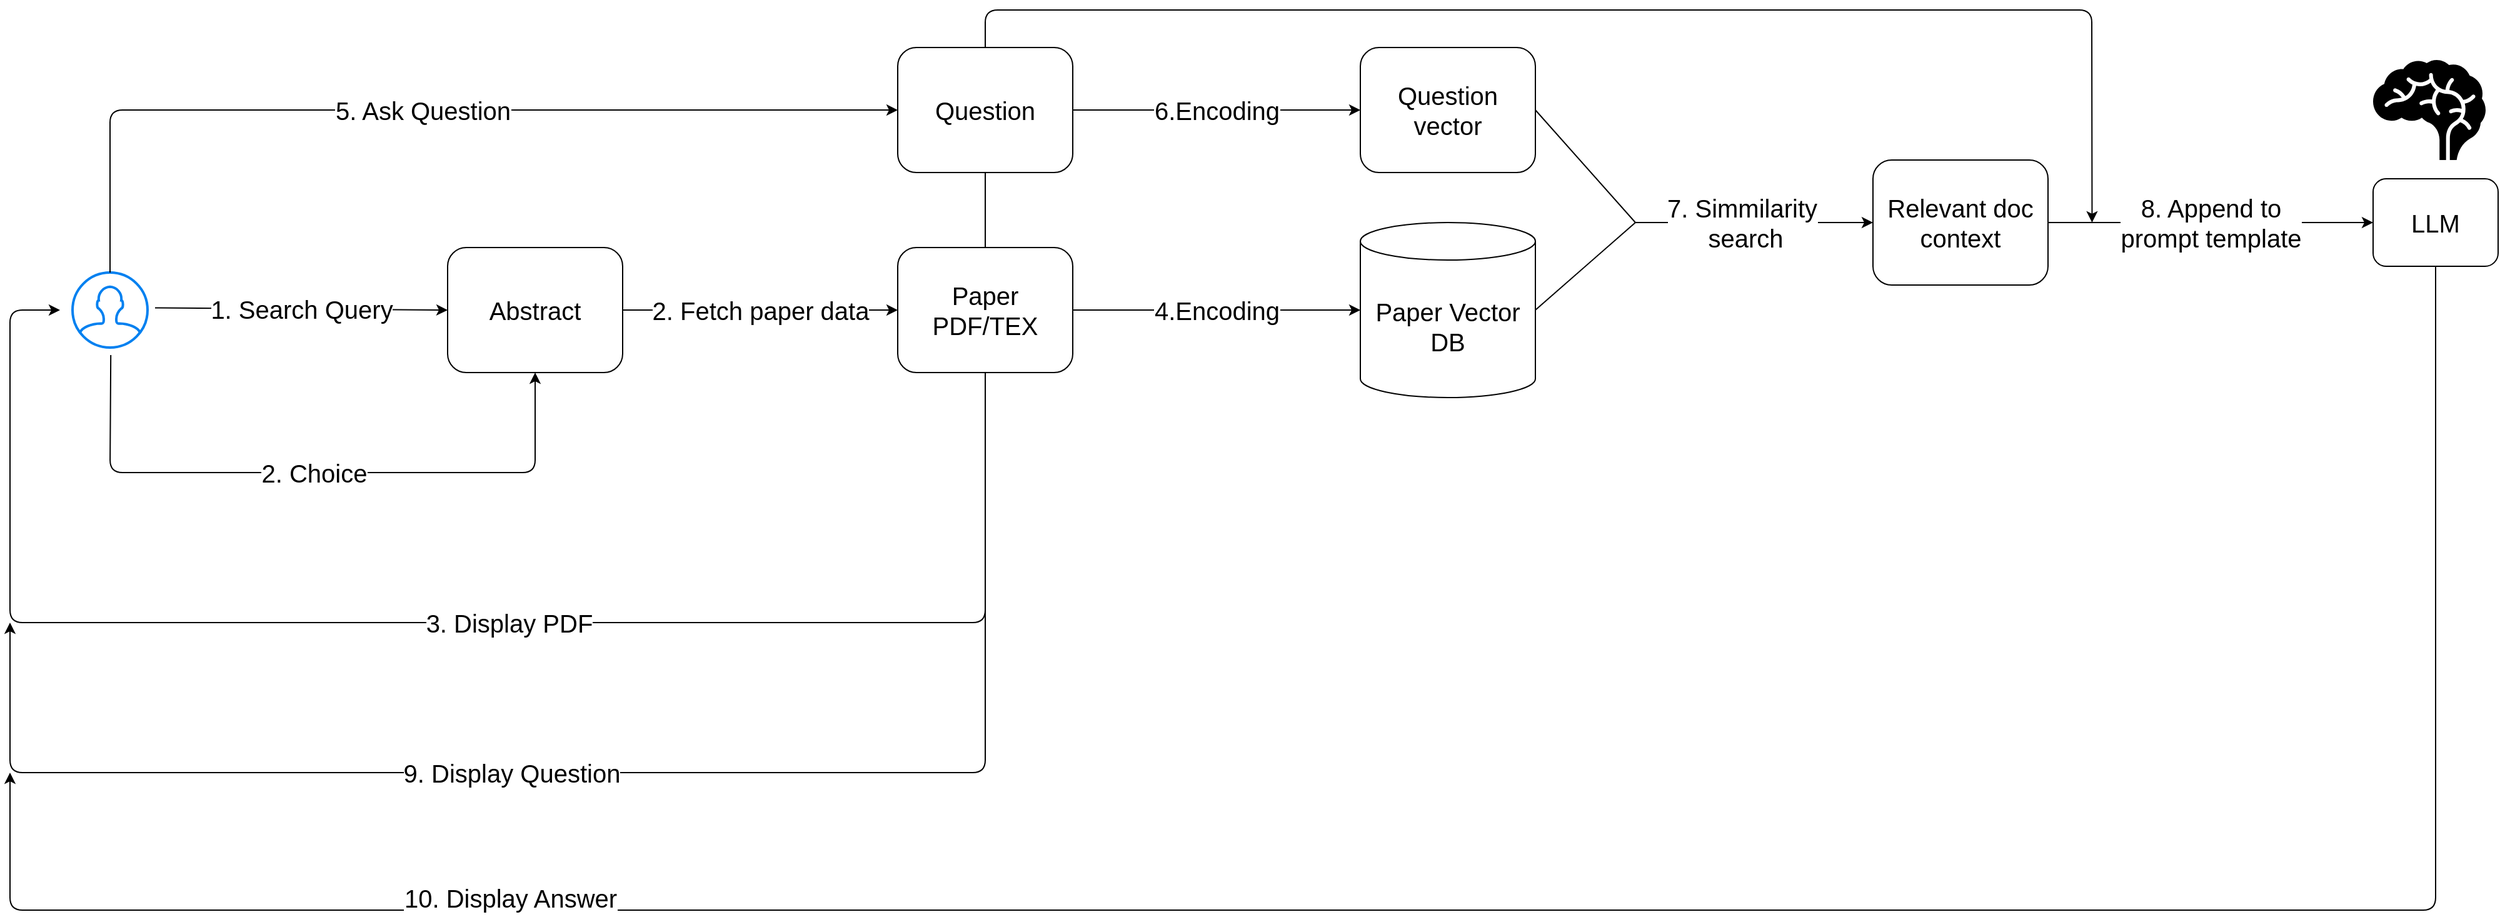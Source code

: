 <mxfile>
    <diagram id="f-ikPNyAvk6RHvdQjy5O" name="Page-1">
        <mxGraphModel dx="2314" dy="3212" grid="1" gridSize="10" guides="0" tooltips="1" connect="1" arrows="1" fold="1" page="1" pageScale="2" pageWidth="1169" pageHeight="827" math="0" shadow="0">
            <root>
                <mxCell id="0"/>
                <mxCell id="1" parent="0"/>
                <mxCell id="68" value="" style="group;strokeWidth=2;" vertex="1" connectable="0" parent="1">
                    <mxGeometry x="30" y="-70" width="1990" height="720" as="geometry"/>
                </mxCell>
                <mxCell id="2" value="" style="html=1;verticalLabelPosition=bottom;align=center;labelBackgroundColor=#ffffff;verticalAlign=top;strokeWidth=2;strokeColor=#0080F0;shadow=0;dashed=0;shape=mxgraph.ios7.icons.user;" parent="68" vertex="1">
                    <mxGeometry x="50" y="210" width="60" height="60" as="geometry"/>
                </mxCell>
                <mxCell id="5" value="&lt;font style=&quot;font-size: 20px;&quot;&gt;Abstract&lt;/font&gt;" style="rounded=1;whiteSpace=wrap;html=1;" parent="68" vertex="1">
                    <mxGeometry x="350" y="190" width="140" height="100" as="geometry"/>
                </mxCell>
                <mxCell id="7" value="" style="endArrow=classic;html=1;exitX=1.1;exitY=0.471;exitDx=0;exitDy=0;exitPerimeter=0;entryX=0;entryY=0.5;entryDx=0;entryDy=0;" parent="68" source="2" target="5" edge="1">
                    <mxGeometry relative="1" as="geometry">
                        <mxPoint x="140" y="239.42" as="sourcePoint"/>
                        <mxPoint x="250" y="240" as="targetPoint"/>
                    </mxGeometry>
                </mxCell>
                <mxCell id="8" value="&lt;font style=&quot;font-size: 20px;&quot;&gt;1. Search Query&lt;/font&gt;" style="edgeLabel;resizable=0;html=1;align=center;verticalAlign=middle;" parent="7" connectable="0" vertex="1">
                    <mxGeometry relative="1" as="geometry"/>
                </mxCell>
                <mxCell id="11" value="" style="endArrow=classic;html=1;exitX=0.51;exitY=1.1;exitDx=0;exitDy=0;exitPerimeter=0;entryX=0.5;entryY=1;entryDx=0;entryDy=0;" parent="68" source="2" target="5" edge="1">
                    <mxGeometry relative="1" as="geometry">
                        <mxPoint x="430" y="370" as="sourcePoint"/>
                        <mxPoint x="630" y="370" as="targetPoint"/>
                        <Array as="points">
                            <mxPoint x="80" y="370"/>
                            <mxPoint x="420" y="370"/>
                        </Array>
                    </mxGeometry>
                </mxCell>
                <mxCell id="12" value="&lt;font style=&quot;font-size: 20px;&quot;&gt;2. Choice&lt;/font&gt;" style="edgeLabel;resizable=0;html=1;align=center;verticalAlign=middle;" parent="11" connectable="0" vertex="1">
                    <mxGeometry relative="1" as="geometry"/>
                </mxCell>
                <mxCell id="30" value="" style="endArrow=classic;html=1;exitX=1;exitY=0.5;exitDx=0;exitDy=0;entryX=0;entryY=0.5;entryDx=0;entryDy=0;" edge="1" parent="68" source="5" target="29">
                    <mxGeometry relative="1" as="geometry">
                        <mxPoint x="600" y="470" as="sourcePoint"/>
                        <mxPoint x="700" y="470" as="targetPoint"/>
                    </mxGeometry>
                </mxCell>
                <mxCell id="31" value="&lt;font style=&quot;font-size: 20px;&quot;&gt;2. Fetch paper data&lt;/font&gt;" style="edgeLabel;resizable=0;html=1;align=center;verticalAlign=middle;" connectable="0" vertex="1" parent="30">
                    <mxGeometry relative="1" as="geometry"/>
                </mxCell>
                <mxCell id="34" value="" style="endArrow=classic;html=1;fontSize=20;exitX=0.5;exitY=1;exitDx=0;exitDy=0;" edge="1" parent="68" source="29">
                    <mxGeometry relative="1" as="geometry">
                        <mxPoint x="360" y="490" as="sourcePoint"/>
                        <mxPoint x="40" y="240" as="targetPoint"/>
                        <Array as="points">
                            <mxPoint x="780" y="490"/>
                            <mxPoint y="490"/>
                            <mxPoint y="240"/>
                        </Array>
                    </mxGeometry>
                </mxCell>
                <mxCell id="35" value="3. Display PDF" style="edgeLabel;resizable=0;html=1;align=center;verticalAlign=middle;fontSize=20;" connectable="0" vertex="1" parent="34">
                    <mxGeometry relative="1" as="geometry">
                        <mxPoint x="54" as="offset"/>
                    </mxGeometry>
                </mxCell>
                <mxCell id="41" value="Paper Vector DB" style="shape=cylinder3;whiteSpace=wrap;html=1;boundedLbl=1;backgroundOutline=1;size=15;fontSize=20;" vertex="1" parent="68">
                    <mxGeometry x="1080" y="170" width="140" height="140" as="geometry"/>
                </mxCell>
                <mxCell id="42" value="&lt;font style=&quot;font-size: 20px;&quot;&gt;Question&lt;/font&gt;" style="rounded=1;whiteSpace=wrap;html=1;" vertex="1" parent="68">
                    <mxGeometry x="710" y="30" width="140" height="100" as="geometry"/>
                </mxCell>
                <mxCell id="43" value="" style="endArrow=classic;html=1;fontSize=20;exitX=0.5;exitY=0;exitDx=0;exitDy=0;exitPerimeter=0;entryX=0;entryY=0.5;entryDx=0;entryDy=0;" edge="1" parent="68" source="2" target="42">
                    <mxGeometry relative="1" as="geometry">
                        <mxPoint x="90" y="120" as="sourcePoint"/>
                        <mxPoint x="190" y="120" as="targetPoint"/>
                        <Array as="points">
                            <mxPoint x="80" y="80"/>
                        </Array>
                    </mxGeometry>
                </mxCell>
                <mxCell id="44" value="5. Ask Question" style="edgeLabel;resizable=0;html=1;align=center;verticalAlign=middle;fontSize=20;" connectable="0" vertex="1" parent="43">
                    <mxGeometry relative="1" as="geometry"/>
                </mxCell>
                <mxCell id="45" value="&lt;font style=&quot;font-size: 20px;&quot;&gt;Question vector&lt;/font&gt;" style="rounded=1;whiteSpace=wrap;html=1;" vertex="1" parent="68">
                    <mxGeometry x="1080" y="30" width="140" height="100" as="geometry"/>
                </mxCell>
                <mxCell id="47" value="" style="endArrow=classic;html=1;fontSize=20;exitX=1;exitY=0.5;exitDx=0;exitDy=0;entryX=0;entryY=0.5;entryDx=0;entryDy=0;" edge="1" parent="68" source="42" target="45">
                    <mxGeometry relative="1" as="geometry">
                        <mxPoint x="880" y="110" as="sourcePoint"/>
                        <mxPoint x="1110" y="110" as="targetPoint"/>
                    </mxGeometry>
                </mxCell>
                <mxCell id="48" value="6.Encoding" style="edgeLabel;resizable=0;html=1;align=center;verticalAlign=middle;fontSize=20;" connectable="0" vertex="1" parent="47">
                    <mxGeometry relative="1" as="geometry">
                        <mxPoint as="offset"/>
                    </mxGeometry>
                </mxCell>
                <mxCell id="52" value="" style="endArrow=none;html=1;fontSize=20;exitX=1;exitY=0.5;exitDx=0;exitDy=0;endFill=0;" edge="1" parent="68" source="45">
                    <mxGeometry width="50" height="50" relative="1" as="geometry">
                        <mxPoint x="1250" y="130" as="sourcePoint"/>
                        <mxPoint x="1300" y="170" as="targetPoint"/>
                    </mxGeometry>
                </mxCell>
                <mxCell id="53" value="" style="endArrow=none;html=1;fontSize=20;exitX=1;exitY=0.5;exitDx=0;exitDy=0;exitPerimeter=0;endFill=0;" edge="1" parent="68" source="41">
                    <mxGeometry width="50" height="50" relative="1" as="geometry">
                        <mxPoint x="1240" y="250" as="sourcePoint"/>
                        <mxPoint x="1300" y="170" as="targetPoint"/>
                    </mxGeometry>
                </mxCell>
                <mxCell id="54" value="" style="endArrow=classic;html=1;fontSize=20;entryX=0;entryY=0.5;entryDx=0;entryDy=0;" edge="1" parent="68" target="56">
                    <mxGeometry relative="1" as="geometry">
                        <mxPoint x="1300" y="170" as="sourcePoint"/>
                        <mxPoint x="1480" y="170" as="targetPoint"/>
                    </mxGeometry>
                </mxCell>
                <mxCell id="55" value="7. Simmilarity&lt;br&gt;&amp;nbsp;search" style="edgeLabel;resizable=0;html=1;align=center;verticalAlign=middle;fontSize=20;" connectable="0" vertex="1" parent="54">
                    <mxGeometry relative="1" as="geometry">
                        <mxPoint x="-10" as="offset"/>
                    </mxGeometry>
                </mxCell>
                <mxCell id="56" value="&lt;font style=&quot;font-size: 20px;&quot;&gt;Relevant doc context&lt;/font&gt;" style="rounded=1;whiteSpace=wrap;html=1;" vertex="1" parent="68">
                    <mxGeometry x="1490" y="120" width="140" height="100" as="geometry"/>
                </mxCell>
                <mxCell id="57" value="&lt;font style=&quot;font-size: 20px;&quot;&gt;LLM&lt;/font&gt;" style="rounded=1;whiteSpace=wrap;html=1;" vertex="1" parent="68">
                    <mxGeometry x="1890" y="135" width="100" height="70" as="geometry"/>
                </mxCell>
                <mxCell id="58" value="" style="shape=mxgraph.signs.healthcare.brain;html=1;pointerEvents=1;fillColor=#000000;strokeColor=none;verticalLabelPosition=bottom;verticalAlign=top;align=center;" vertex="1" parent="68">
                    <mxGeometry x="1890" y="40" width="90" height="80" as="geometry"/>
                </mxCell>
                <mxCell id="59" value="" style="endArrow=classic;html=1;exitX=1;exitY=0.5;exitDx=0;exitDy=0;entryX=0;entryY=0.5;entryDx=0;entryDy=0;" edge="1" parent="68" target="57">
                    <mxGeometry relative="1" as="geometry">
                        <mxPoint x="1630" y="170" as="sourcePoint"/>
                        <mxPoint x="1870" y="120" as="targetPoint"/>
                    </mxGeometry>
                </mxCell>
                <mxCell id="60" value="&lt;font style=&quot;font-size: 20px;&quot;&gt;8. Append to &lt;br&gt;prompt template&lt;/font&gt;" style="edgeLabel;resizable=0;html=1;align=center;verticalAlign=middle;" connectable="0" vertex="1" parent="59">
                    <mxGeometry relative="1" as="geometry"/>
                </mxCell>
                <mxCell id="61" value="" style="endArrow=classic;html=1;fontSize=20;exitX=0.5;exitY=0;exitDx=0;exitDy=0;" edge="1" parent="68" source="42">
                    <mxGeometry width="50" height="50" relative="1" as="geometry">
                        <mxPoint x="860" as="sourcePoint"/>
                        <mxPoint x="1665.238" y="170" as="targetPoint"/>
                        <Array as="points">
                            <mxPoint x="780"/>
                            <mxPoint x="1665"/>
                        </Array>
                    </mxGeometry>
                </mxCell>
                <mxCell id="64" value="" style="endArrow=classic;html=1;fontSize=20;exitX=0.5;exitY=1;exitDx=0;exitDy=0;" edge="1" parent="68" source="42">
                    <mxGeometry relative="1" as="geometry">
                        <mxPoint x="940" y="430" as="sourcePoint"/>
                        <mxPoint y="490" as="targetPoint"/>
                        <Array as="points">
                            <mxPoint x="780" y="610"/>
                            <mxPoint y="610"/>
                        </Array>
                    </mxGeometry>
                </mxCell>
                <mxCell id="65" value="9. Display Question" style="edgeLabel;resizable=0;html=1;align=center;verticalAlign=middle;fontSize=20;" connectable="0" vertex="1" parent="64">
                    <mxGeometry relative="1" as="geometry">
                        <mxPoint x="-169" as="offset"/>
                    </mxGeometry>
                </mxCell>
                <mxCell id="29" value="&lt;font style=&quot;font-size: 20px;&quot;&gt;Paper PDF/TEX&lt;/font&gt;" style="rounded=1;whiteSpace=wrap;html=1;" vertex="1" parent="68">
                    <mxGeometry x="710" y="190" width="140" height="100" as="geometry"/>
                </mxCell>
                <mxCell id="39" value="" style="endArrow=classic;html=1;fontSize=20;exitX=1;exitY=0.5;exitDx=0;exitDy=0;entryX=0;entryY=0.5;entryDx=0;entryDy=0;entryPerimeter=0;" edge="1" parent="68" source="29" target="41">
                    <mxGeometry relative="1" as="geometry">
                        <mxPoint x="890" y="320" as="sourcePoint"/>
                        <mxPoint x="1050" y="240" as="targetPoint"/>
                    </mxGeometry>
                </mxCell>
                <mxCell id="40" value="4.Encoding" style="edgeLabel;resizable=0;html=1;align=center;verticalAlign=middle;fontSize=20;" connectable="0" vertex="1" parent="39">
                    <mxGeometry relative="1" as="geometry">
                        <mxPoint as="offset"/>
                    </mxGeometry>
                </mxCell>
                <mxCell id="66" value="" style="endArrow=classic;html=1;fontSize=20;exitX=0.5;exitY=1;exitDx=0;exitDy=0;" edge="1" parent="68" source="57">
                    <mxGeometry relative="1" as="geometry">
                        <mxPoint x="1490" y="580" as="sourcePoint"/>
                        <mxPoint y="610" as="targetPoint"/>
                        <Array as="points">
                            <mxPoint x="1940" y="720"/>
                            <mxPoint y="720"/>
                        </Array>
                    </mxGeometry>
                </mxCell>
                <mxCell id="67" value="10. Display Answer" style="edgeLabel;resizable=0;html=1;align=center;verticalAlign=middle;fontSize=20;" connectable="0" vertex="1" parent="66">
                    <mxGeometry relative="1" as="geometry">
                        <mxPoint x="-773" y="-10" as="offset"/>
                    </mxGeometry>
                </mxCell>
            </root>
        </mxGraphModel>
    </diagram>
</mxfile>